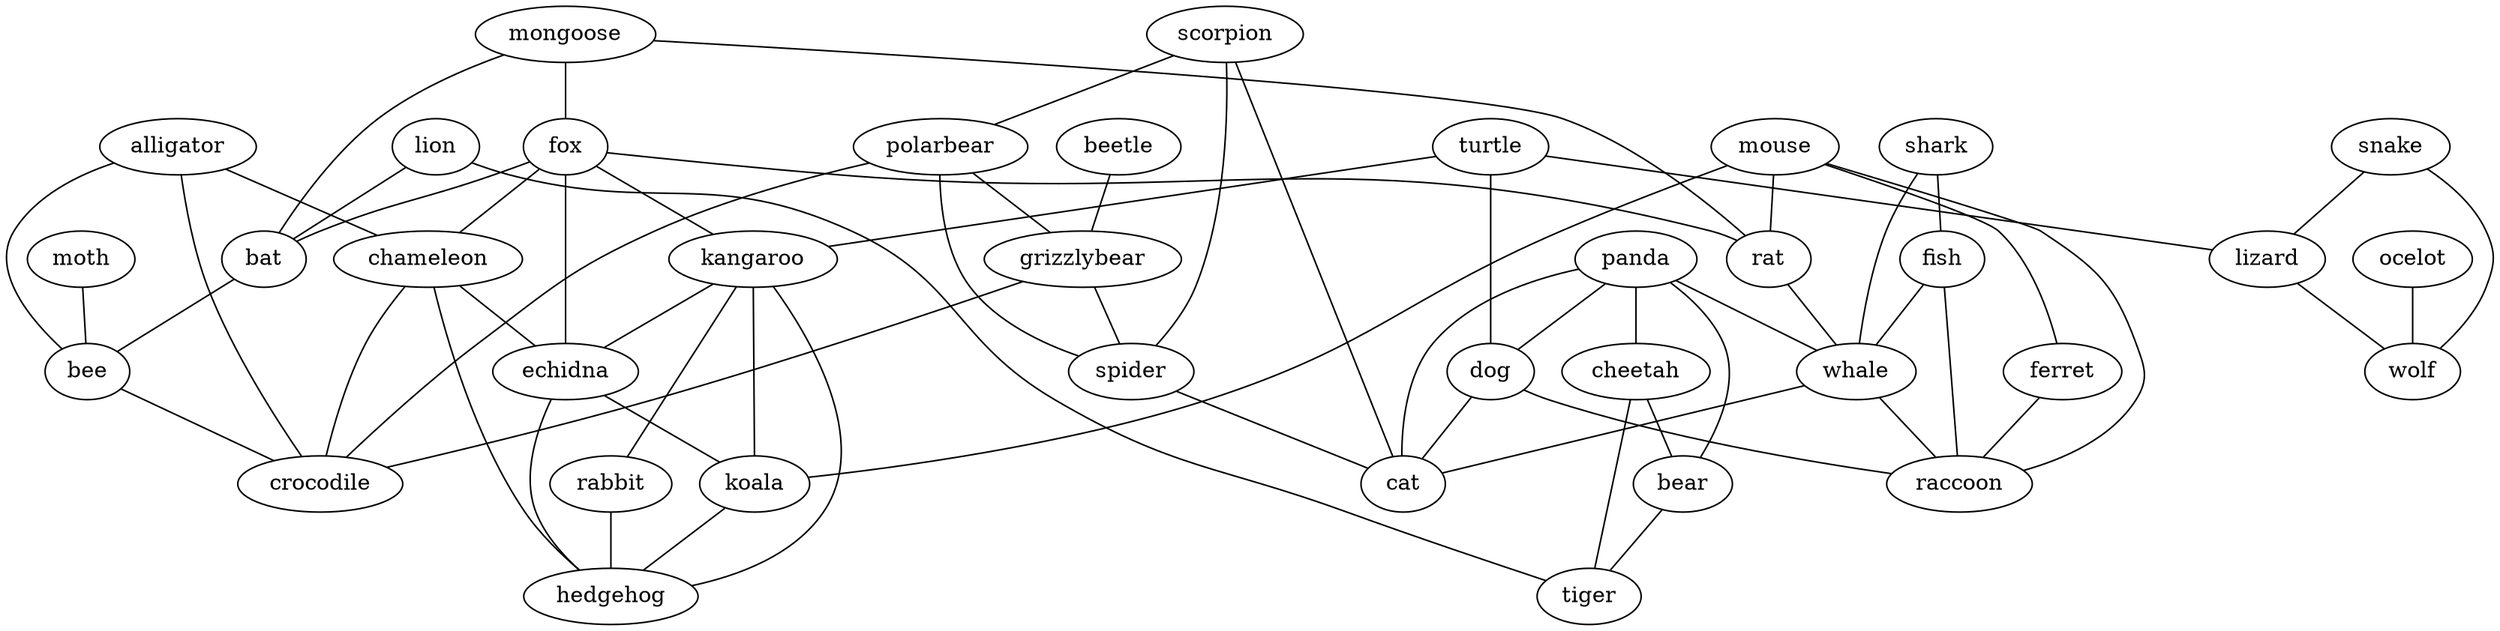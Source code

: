 strict graph G {
turtle;
shark;
moth;
mongoose;
lion;
ocelot;
beetle;
alligator;
mouse;
scorpion;
fox;
panda;
cheetah;
fish;
rat;
polarbear;
grizzlybear;
chameleon;
kangaroo;
bear;
spider;
tiger;
ferret;
echidna;
snake;
rabbit;
whale;
bat;
bee;
crocodile;
dog;
cat;
lizard;
wolf;
raccoon;
koala;
hedgehog;
turtle -- kangaroo  [weight=1];
turtle -- lizard  [weight=1];
turtle -- dog  [weight=1];
shark -- whale  [weight=1];
shark -- fish  [weight=1];
moth -- bee  [weight=1];
mongoose -- rat  [weight=1];
mongoose -- fox  [weight=1];
mongoose -- bat  [weight=1];
lion -- tiger  [weight=1];
lion -- bat  [weight=1];
ocelot -- wolf  [weight=1];
beetle -- grizzlybear  [weight=1];
alligator -- crocodile  [weight=1];
alligator -- chameleon  [weight=1];
alligator -- bee  [weight=1];
mouse -- koala  [weight=1];
mouse -- rat  [weight=1];
mouse -- ferret  [weight=1];
mouse -- raccoon  [weight=1];
scorpion -- polarbear  [weight=1];
scorpion -- spider  [weight=1];
scorpion -- cat  [weight=1];
fox -- bat  [weight=1];
fox -- chameleon  [weight=1];
fox -- kangaroo  [weight=1];
fox -- rat  [weight=1];
fox -- echidna  [weight=1];
panda -- dog  [weight=1];
panda -- bear  [weight=1];
panda -- cat  [weight=1];
panda -- cheetah  [weight=1];
panda -- whale  [weight=1];
cheetah -- tiger  [weight=1];
cheetah -- bear  [weight=1];
fish -- raccoon  [weight=1];
fish -- whale  [weight=1];
rat -- whale  [weight=1];
polarbear -- grizzlybear  [weight=1];
polarbear -- spider  [weight=1];
polarbear -- crocodile  [weight=1];
grizzlybear -- crocodile  [weight=1];
grizzlybear -- spider  [weight=1];
chameleon -- crocodile  [weight=1];
chameleon -- echidna  [weight=1];
chameleon -- hedgehog  [weight=1];
kangaroo -- koala  [weight=1];
kangaroo -- echidna  [weight=1];
kangaroo -- rabbit  [weight=1];
kangaroo -- hedgehog  [weight=1];
bear -- tiger  [weight=1];
spider -- cat  [weight=1];
ferret -- raccoon  [weight=1];
echidna -- koala  [weight=1];
echidna -- hedgehog  [weight=1];
snake -- lizard  [weight=1];
snake -- wolf  [weight=1];
rabbit -- hedgehog  [weight=1];
whale -- cat  [weight=1];
whale -- raccoon  [weight=1];
bat -- bee  [weight=1];
bee -- crocodile  [weight=1];
dog -- cat  [weight=1];
dog -- raccoon  [weight=1];
lizard -- wolf  [weight=1];
koala -- hedgehog  [weight=1];
}
